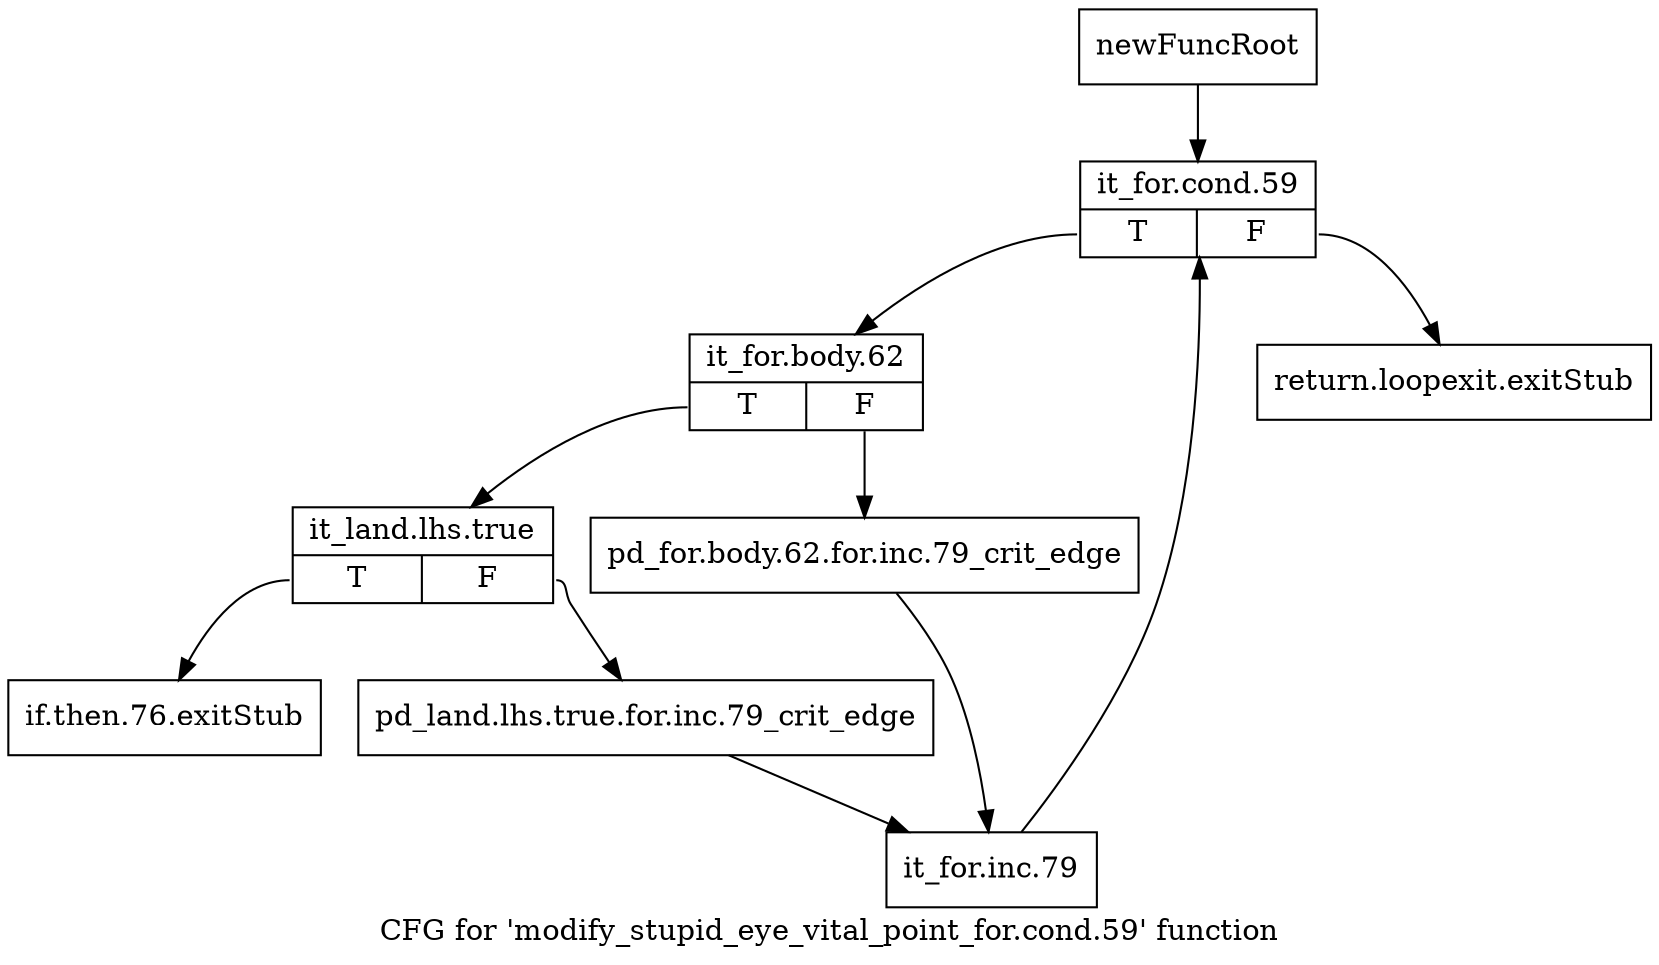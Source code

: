 digraph "CFG for 'modify_stupid_eye_vital_point_for.cond.59' function" {
	label="CFG for 'modify_stupid_eye_vital_point_for.cond.59' function";

	Node0x421fbe0 [shape=record,label="{newFuncRoot}"];
	Node0x421fbe0 -> Node0x421fcd0;
	Node0x421fc30 [shape=record,label="{return.loopexit.exitStub}"];
	Node0x421fc80 [shape=record,label="{if.then.76.exitStub}"];
	Node0x421fcd0 [shape=record,label="{it_for.cond.59|{<s0>T|<s1>F}}"];
	Node0x421fcd0:s0 -> Node0x421fd20;
	Node0x421fcd0:s1 -> Node0x421fc30;
	Node0x421fd20 [shape=record,label="{it_for.body.62|{<s0>T|<s1>F}}"];
	Node0x421fd20:s0 -> Node0x421fdc0;
	Node0x421fd20:s1 -> Node0x421fd70;
	Node0x421fd70 [shape=record,label="{pd_for.body.62.for.inc.79_crit_edge}"];
	Node0x421fd70 -> Node0x421fe60;
	Node0x421fdc0 [shape=record,label="{it_land.lhs.true|{<s0>T|<s1>F}}"];
	Node0x421fdc0:s0 -> Node0x421fc80;
	Node0x421fdc0:s1 -> Node0x421fe10;
	Node0x421fe10 [shape=record,label="{pd_land.lhs.true.for.inc.79_crit_edge}"];
	Node0x421fe10 -> Node0x421fe60;
	Node0x421fe60 [shape=record,label="{it_for.inc.79}"];
	Node0x421fe60 -> Node0x421fcd0;
}

